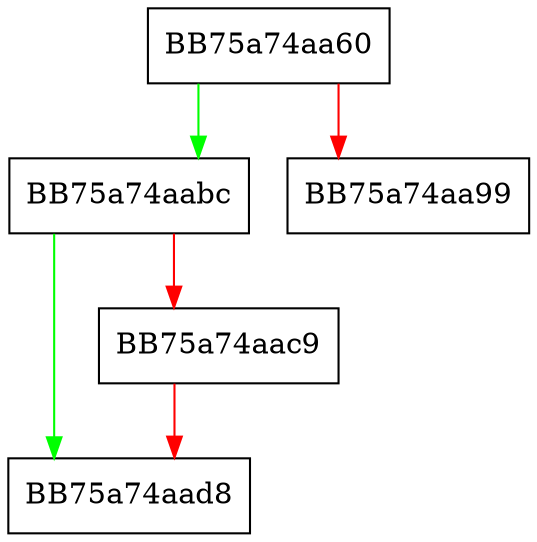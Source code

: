 digraph MetaVaultRecordProcessBlockHistoryByProcess {
  node [shape="box"];
  graph [splines=ortho];
  BB75a74aa60 -> BB75a74aabc [color="green"];
  BB75a74aa60 -> BB75a74aa99 [color="red"];
  BB75a74aabc -> BB75a74aad8 [color="green"];
  BB75a74aabc -> BB75a74aac9 [color="red"];
  BB75a74aac9 -> BB75a74aad8 [color="red"];
}